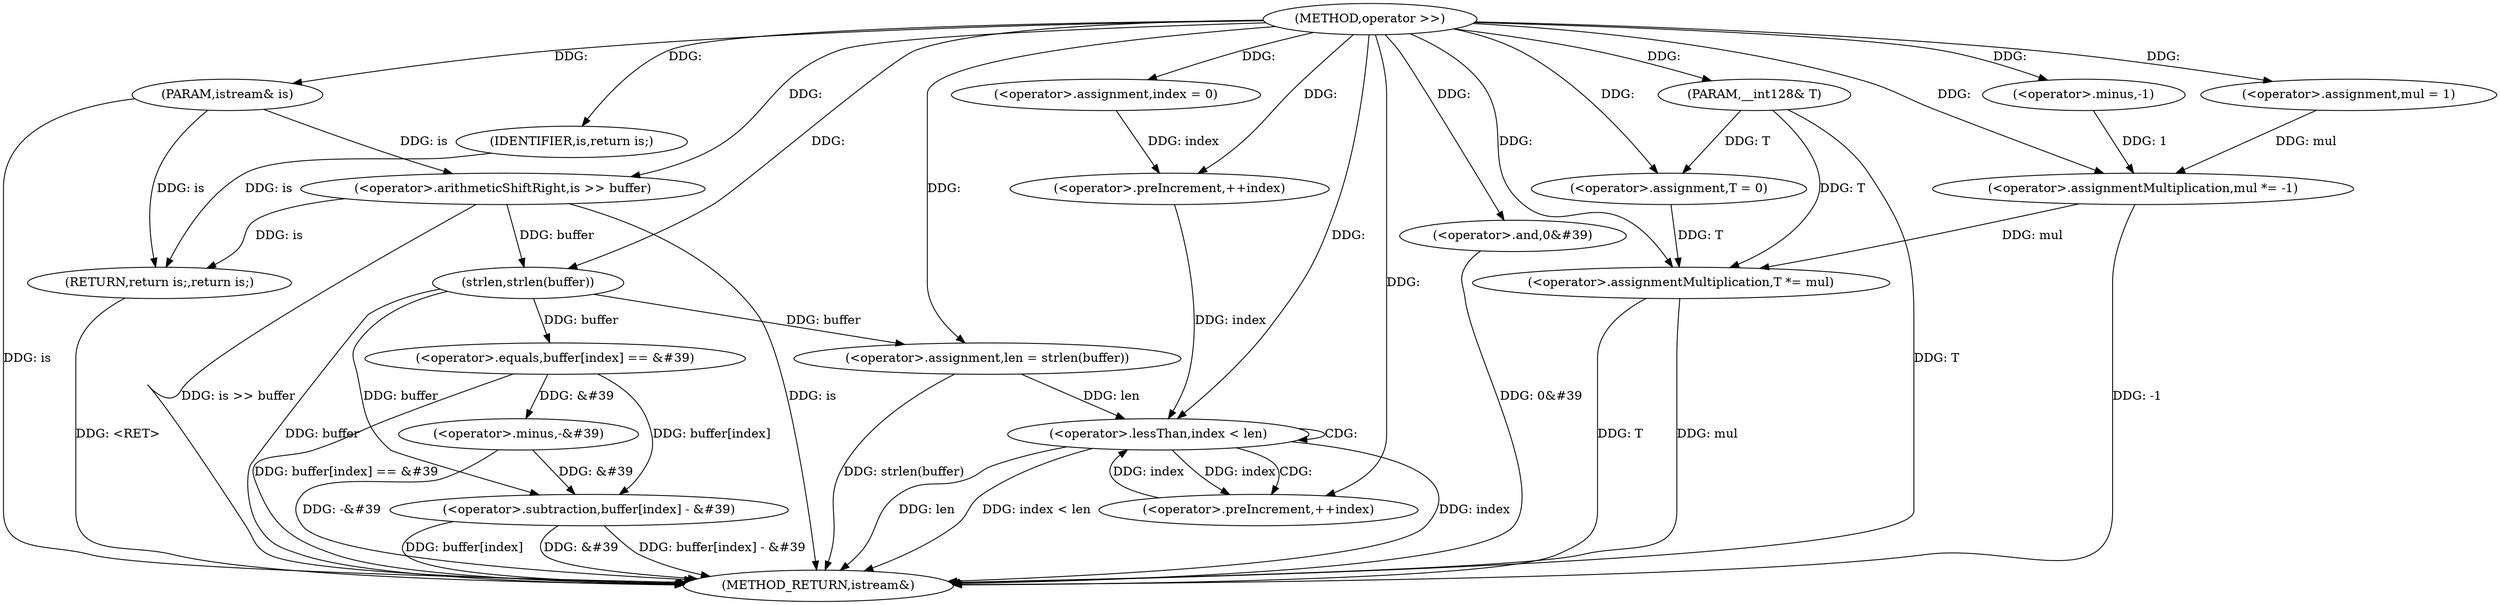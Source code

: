 digraph "operator >>" {  
"1000320" [label = "(METHOD,operator >>)" ]
"1000380" [label = "(METHOD_RETURN,istream&)" ]
"1000321" [label = "(PARAM,istream& is)" ]
"1000322" [label = "(PARAM,__int128& T)" ]
"1000325" [label = "(<operator>.arithmeticShiftRight,is >> buffer)" ]
"1000329" [label = "(<operator>.assignment,len = strlen(buffer))" ]
"1000334" [label = "(<operator>.assignment,index = 0)" ]
"1000337" [label = "(<operator>.assignment,T = 0)" ]
"1000341" [label = "(<operator>.assignment,mul = 1)" ]
"1000344" [label = "(<operator>.equals,buffer[index] == &#39)" ]
"1000350" [label = "(<operator>.minus,-&#39)" ]
"1000366" [label = "(<operator>.subtraction,buffer[index] - &#39)" ]
"1000372" [label = "(<operator>.and,0&#39)" ]
"1000375" [label = "(<operator>.assignmentMultiplication,T *= mul)" ]
"1000378" [label = "(RETURN,return is;,return is;)" ]
"1000354" [label = "(<operator>.preIncrement,++index)" ]
"1000356" [label = "(<operator>.assignmentMultiplication,mul *= -1)" ]
"1000361" [label = "(<operator>.lessThan,index < len)" ]
"1000364" [label = "(<operator>.preIncrement,++index)" ]
"1000379" [label = "(IDENTIFIER,is,return is;)" ]
"1000331" [label = "(strlen,strlen(buffer))" ]
"1000358" [label = "(<operator>.minus,-1)" ]
  "1000321" -> "1000380"  [ label = "DDG: is"] 
  "1000322" -> "1000380"  [ label = "DDG: T"] 
  "1000325" -> "1000380"  [ label = "DDG: is"] 
  "1000325" -> "1000380"  [ label = "DDG: is >> buffer"] 
  "1000331" -> "1000380"  [ label = "DDG: buffer"] 
  "1000329" -> "1000380"  [ label = "DDG: strlen(buffer)"] 
  "1000344" -> "1000380"  [ label = "DDG: buffer[index] == &#39"] 
  "1000350" -> "1000380"  [ label = "DDG: -&#39"] 
  "1000356" -> "1000380"  [ label = "DDG: -1"] 
  "1000361" -> "1000380"  [ label = "DDG: index"] 
  "1000361" -> "1000380"  [ label = "DDG: len"] 
  "1000361" -> "1000380"  [ label = "DDG: index < len"] 
  "1000366" -> "1000380"  [ label = "DDG: buffer[index]"] 
  "1000366" -> "1000380"  [ label = "DDG: &#39"] 
  "1000366" -> "1000380"  [ label = "DDG: buffer[index] - &#39"] 
  "1000372" -> "1000380"  [ label = "DDG: 0&#39"] 
  "1000375" -> "1000380"  [ label = "DDG: T"] 
  "1000375" -> "1000380"  [ label = "DDG: mul"] 
  "1000378" -> "1000380"  [ label = "DDG: <RET>"] 
  "1000320" -> "1000321"  [ label = "DDG: "] 
  "1000320" -> "1000322"  [ label = "DDG: "] 
  "1000331" -> "1000329"  [ label = "DDG: buffer"] 
  "1000320" -> "1000334"  [ label = "DDG: "] 
  "1000320" -> "1000337"  [ label = "DDG: "] 
  "1000320" -> "1000341"  [ label = "DDG: "] 
  "1000356" -> "1000375"  [ label = "DDG: mul"] 
  "1000320" -> "1000375"  [ label = "DDG: "] 
  "1000379" -> "1000378"  [ label = "DDG: is"] 
  "1000325" -> "1000378"  [ label = "DDG: is"] 
  "1000321" -> "1000378"  [ label = "DDG: is"] 
  "1000321" -> "1000325"  [ label = "DDG: is"] 
  "1000320" -> "1000325"  [ label = "DDG: "] 
  "1000320" -> "1000329"  [ label = "DDG: "] 
  "1000322" -> "1000337"  [ label = "DDG: T"] 
  "1000331" -> "1000344"  [ label = "DDG: buffer"] 
  "1000344" -> "1000350"  [ label = "DDG: &#39"] 
  "1000358" -> "1000356"  [ label = "DDG: 1"] 
  "1000331" -> "1000366"  [ label = "DDG: buffer"] 
  "1000344" -> "1000366"  [ label = "DDG: buffer[index]"] 
  "1000350" -> "1000366"  [ label = "DDG: &#39"] 
  "1000320" -> "1000372"  [ label = "DDG: "] 
  "1000337" -> "1000375"  [ label = "DDG: T"] 
  "1000322" -> "1000375"  [ label = "DDG: T"] 
  "1000320" -> "1000379"  [ label = "DDG: "] 
  "1000325" -> "1000331"  [ label = "DDG: buffer"] 
  "1000320" -> "1000331"  [ label = "DDG: "] 
  "1000334" -> "1000354"  [ label = "DDG: index"] 
  "1000320" -> "1000354"  [ label = "DDG: "] 
  "1000341" -> "1000356"  [ label = "DDG: mul"] 
  "1000320" -> "1000356"  [ label = "DDG: "] 
  "1000354" -> "1000361"  [ label = "DDG: index"] 
  "1000364" -> "1000361"  [ label = "DDG: index"] 
  "1000320" -> "1000361"  [ label = "DDG: "] 
  "1000329" -> "1000361"  [ label = "DDG: len"] 
  "1000361" -> "1000364"  [ label = "DDG: index"] 
  "1000320" -> "1000364"  [ label = "DDG: "] 
  "1000320" -> "1000358"  [ label = "DDG: "] 
  "1000361" -> "1000364"  [ label = "CDG: "] 
  "1000361" -> "1000361"  [ label = "CDG: "] 
}
